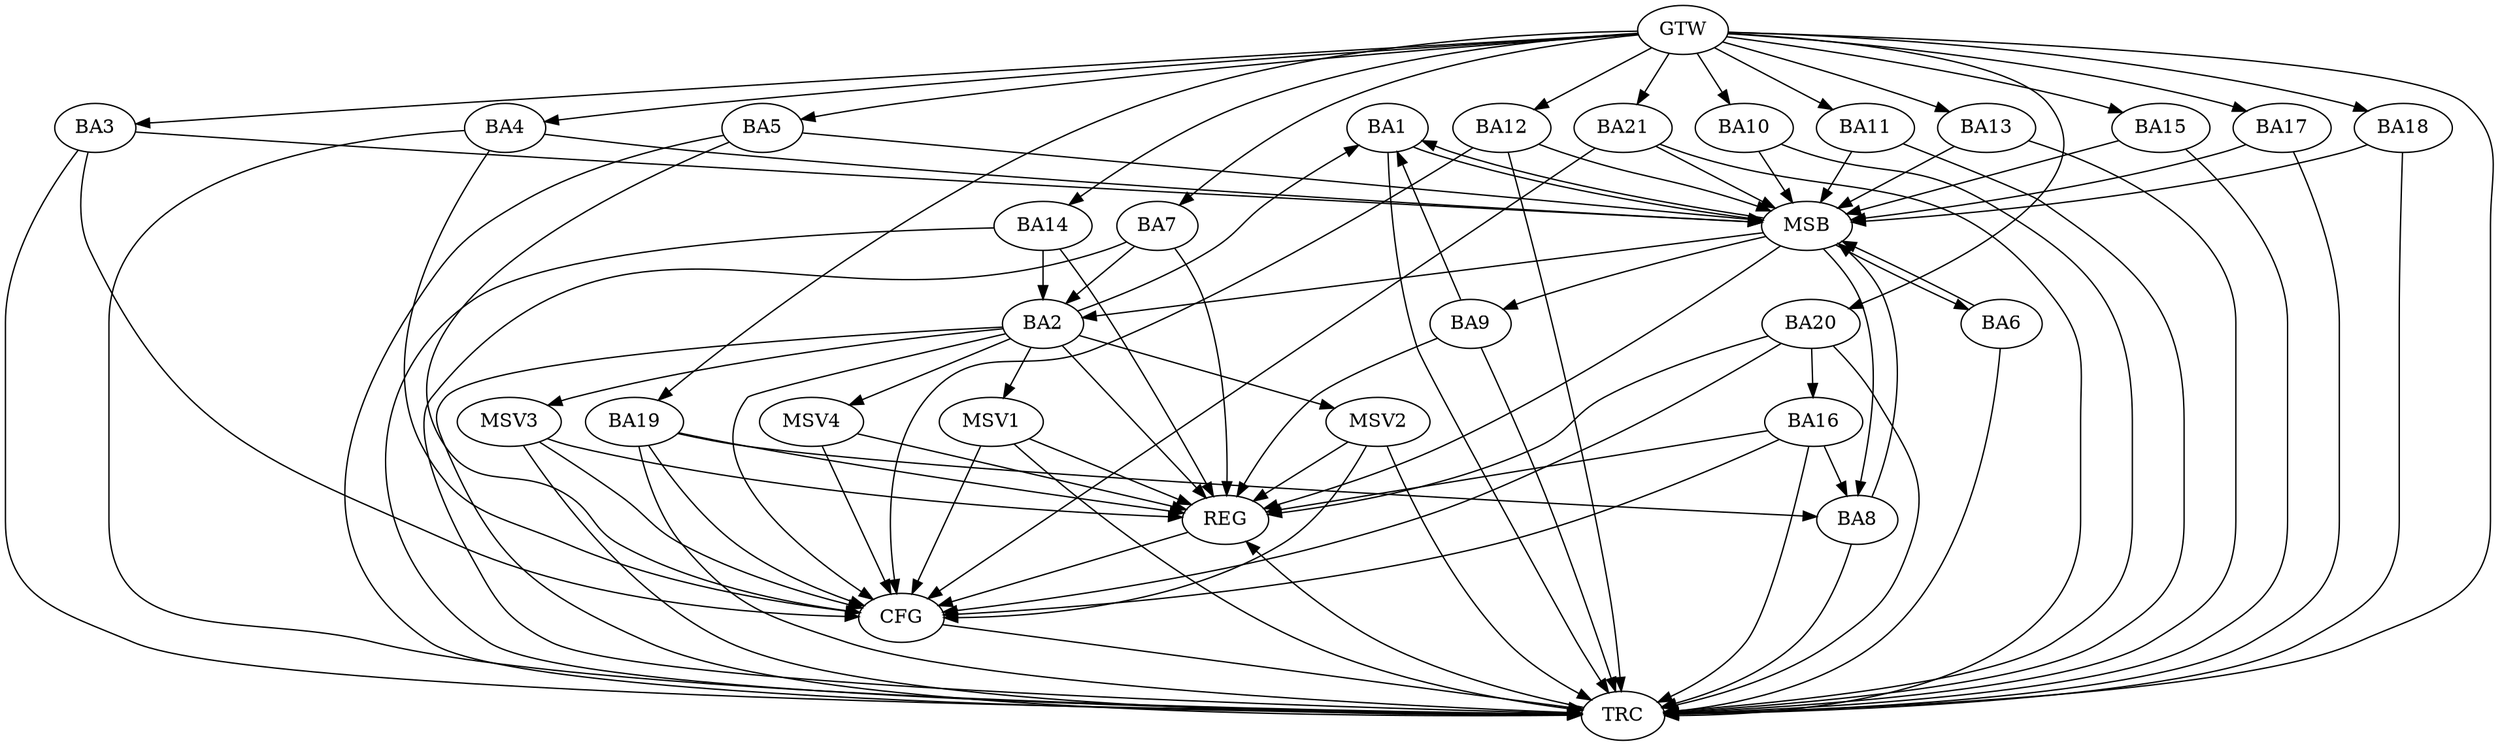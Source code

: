 strict digraph G {
  BA1 [ label="BA1" ];
  BA2 [ label="BA2" ];
  BA3 [ label="BA3" ];
  BA4 [ label="BA4" ];
  BA5 [ label="BA5" ];
  BA6 [ label="BA6" ];
  BA7 [ label="BA7" ];
  BA8 [ label="BA8" ];
  BA9 [ label="BA9" ];
  BA10 [ label="BA10" ];
  BA11 [ label="BA11" ];
  BA12 [ label="BA12" ];
  BA13 [ label="BA13" ];
  BA14 [ label="BA14" ];
  BA15 [ label="BA15" ];
  BA16 [ label="BA16" ];
  BA17 [ label="BA17" ];
  BA18 [ label="BA18" ];
  BA19 [ label="BA19" ];
  BA20 [ label="BA20" ];
  BA21 [ label="BA21" ];
  GTW [ label="GTW" ];
  REG [ label="REG" ];
  MSB [ label="MSB" ];
  CFG [ label="CFG" ];
  TRC [ label="TRC" ];
  MSV1 [ label="MSV1" ];
  MSV2 [ label="MSV2" ];
  MSV3 [ label="MSV3" ];
  MSV4 [ label="MSV4" ];
  BA2 -> BA1;
  BA7 -> BA2;
  BA9 -> BA1;
  BA14 -> BA2;
  BA16 -> BA8;
  BA19 -> BA8;
  BA20 -> BA16;
  GTW -> BA3;
  GTW -> BA4;
  GTW -> BA5;
  GTW -> BA7;
  GTW -> BA10;
  GTW -> BA11;
  GTW -> BA12;
  GTW -> BA13;
  GTW -> BA14;
  GTW -> BA15;
  GTW -> BA17;
  GTW -> BA18;
  GTW -> BA19;
  GTW -> BA20;
  GTW -> BA21;
  BA2 -> REG;
  BA7 -> REG;
  BA9 -> REG;
  BA14 -> REG;
  BA16 -> REG;
  BA19 -> REG;
  BA20 -> REG;
  BA1 -> MSB;
  MSB -> BA2;
  MSB -> REG;
  BA3 -> MSB;
  MSB -> BA1;
  BA4 -> MSB;
  BA5 -> MSB;
  BA6 -> MSB;
  BA8 -> MSB;
  MSB -> BA6;
  BA10 -> MSB;
  BA11 -> MSB;
  BA12 -> MSB;
  BA13 -> MSB;
  BA15 -> MSB;
  MSB -> BA8;
  BA17 -> MSB;
  MSB -> BA9;
  BA18 -> MSB;
  BA21 -> MSB;
  BA20 -> CFG;
  BA2 -> CFG;
  BA21 -> CFG;
  BA12 -> CFG;
  BA5 -> CFG;
  BA16 -> CFG;
  BA4 -> CFG;
  BA19 -> CFG;
  BA3 -> CFG;
  REG -> CFG;
  BA1 -> TRC;
  BA2 -> TRC;
  BA3 -> TRC;
  BA4 -> TRC;
  BA5 -> TRC;
  BA6 -> TRC;
  BA7 -> TRC;
  BA8 -> TRC;
  BA9 -> TRC;
  BA10 -> TRC;
  BA11 -> TRC;
  BA12 -> TRC;
  BA13 -> TRC;
  BA14 -> TRC;
  BA15 -> TRC;
  BA16 -> TRC;
  BA17 -> TRC;
  BA18 -> TRC;
  BA19 -> TRC;
  BA20 -> TRC;
  BA21 -> TRC;
  GTW -> TRC;
  CFG -> TRC;
  TRC -> REG;
  BA2 -> MSV1;
  MSV1 -> REG;
  MSV1 -> TRC;
  MSV1 -> CFG;
  BA2 -> MSV2;
  BA2 -> MSV3;
  MSV2 -> REG;
  MSV2 -> TRC;
  MSV2 -> CFG;
  MSV3 -> REG;
  MSV3 -> TRC;
  MSV3 -> CFG;
  BA2 -> MSV4;
  MSV4 -> REG;
  MSV4 -> CFG;
}
